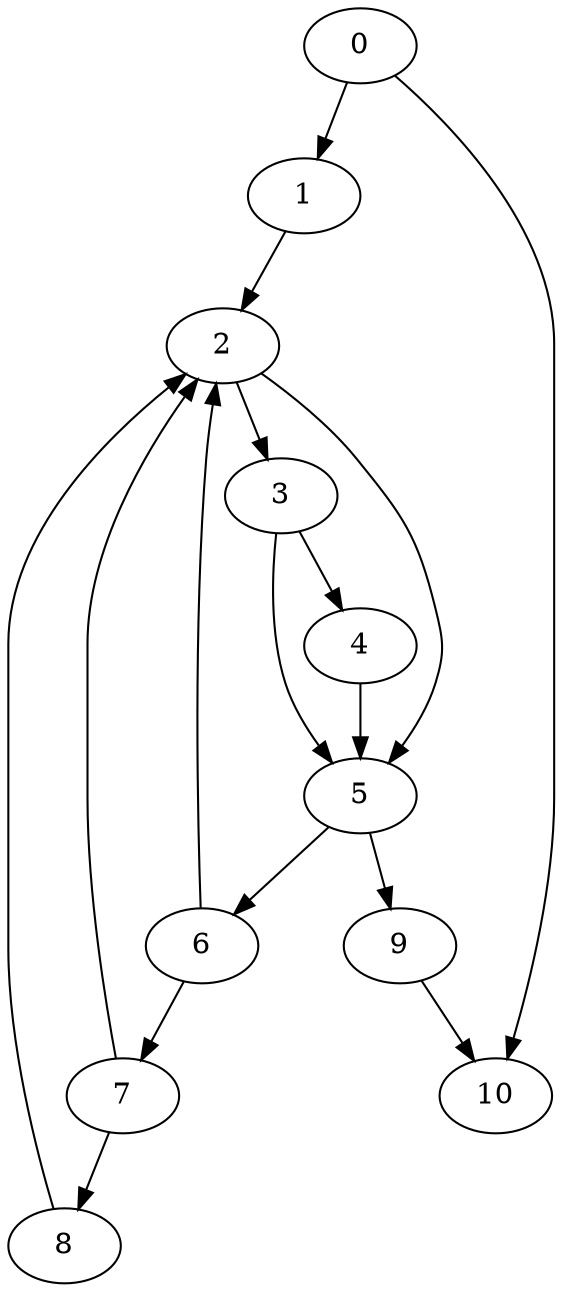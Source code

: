 digraph {
	0
	1
	2
	3
	4
	5
	6
	7
	8
	9
	10
	7 -> 8
	9 -> 10
	0 -> 10
	0 -> 1
	3 -> 4
	5 -> 6
	6 -> 7
	5 -> 9
	1 -> 2
	6 -> 2
	7 -> 2
	8 -> 2
	2 -> 3
	2 -> 5
	3 -> 5
	4 -> 5
}
